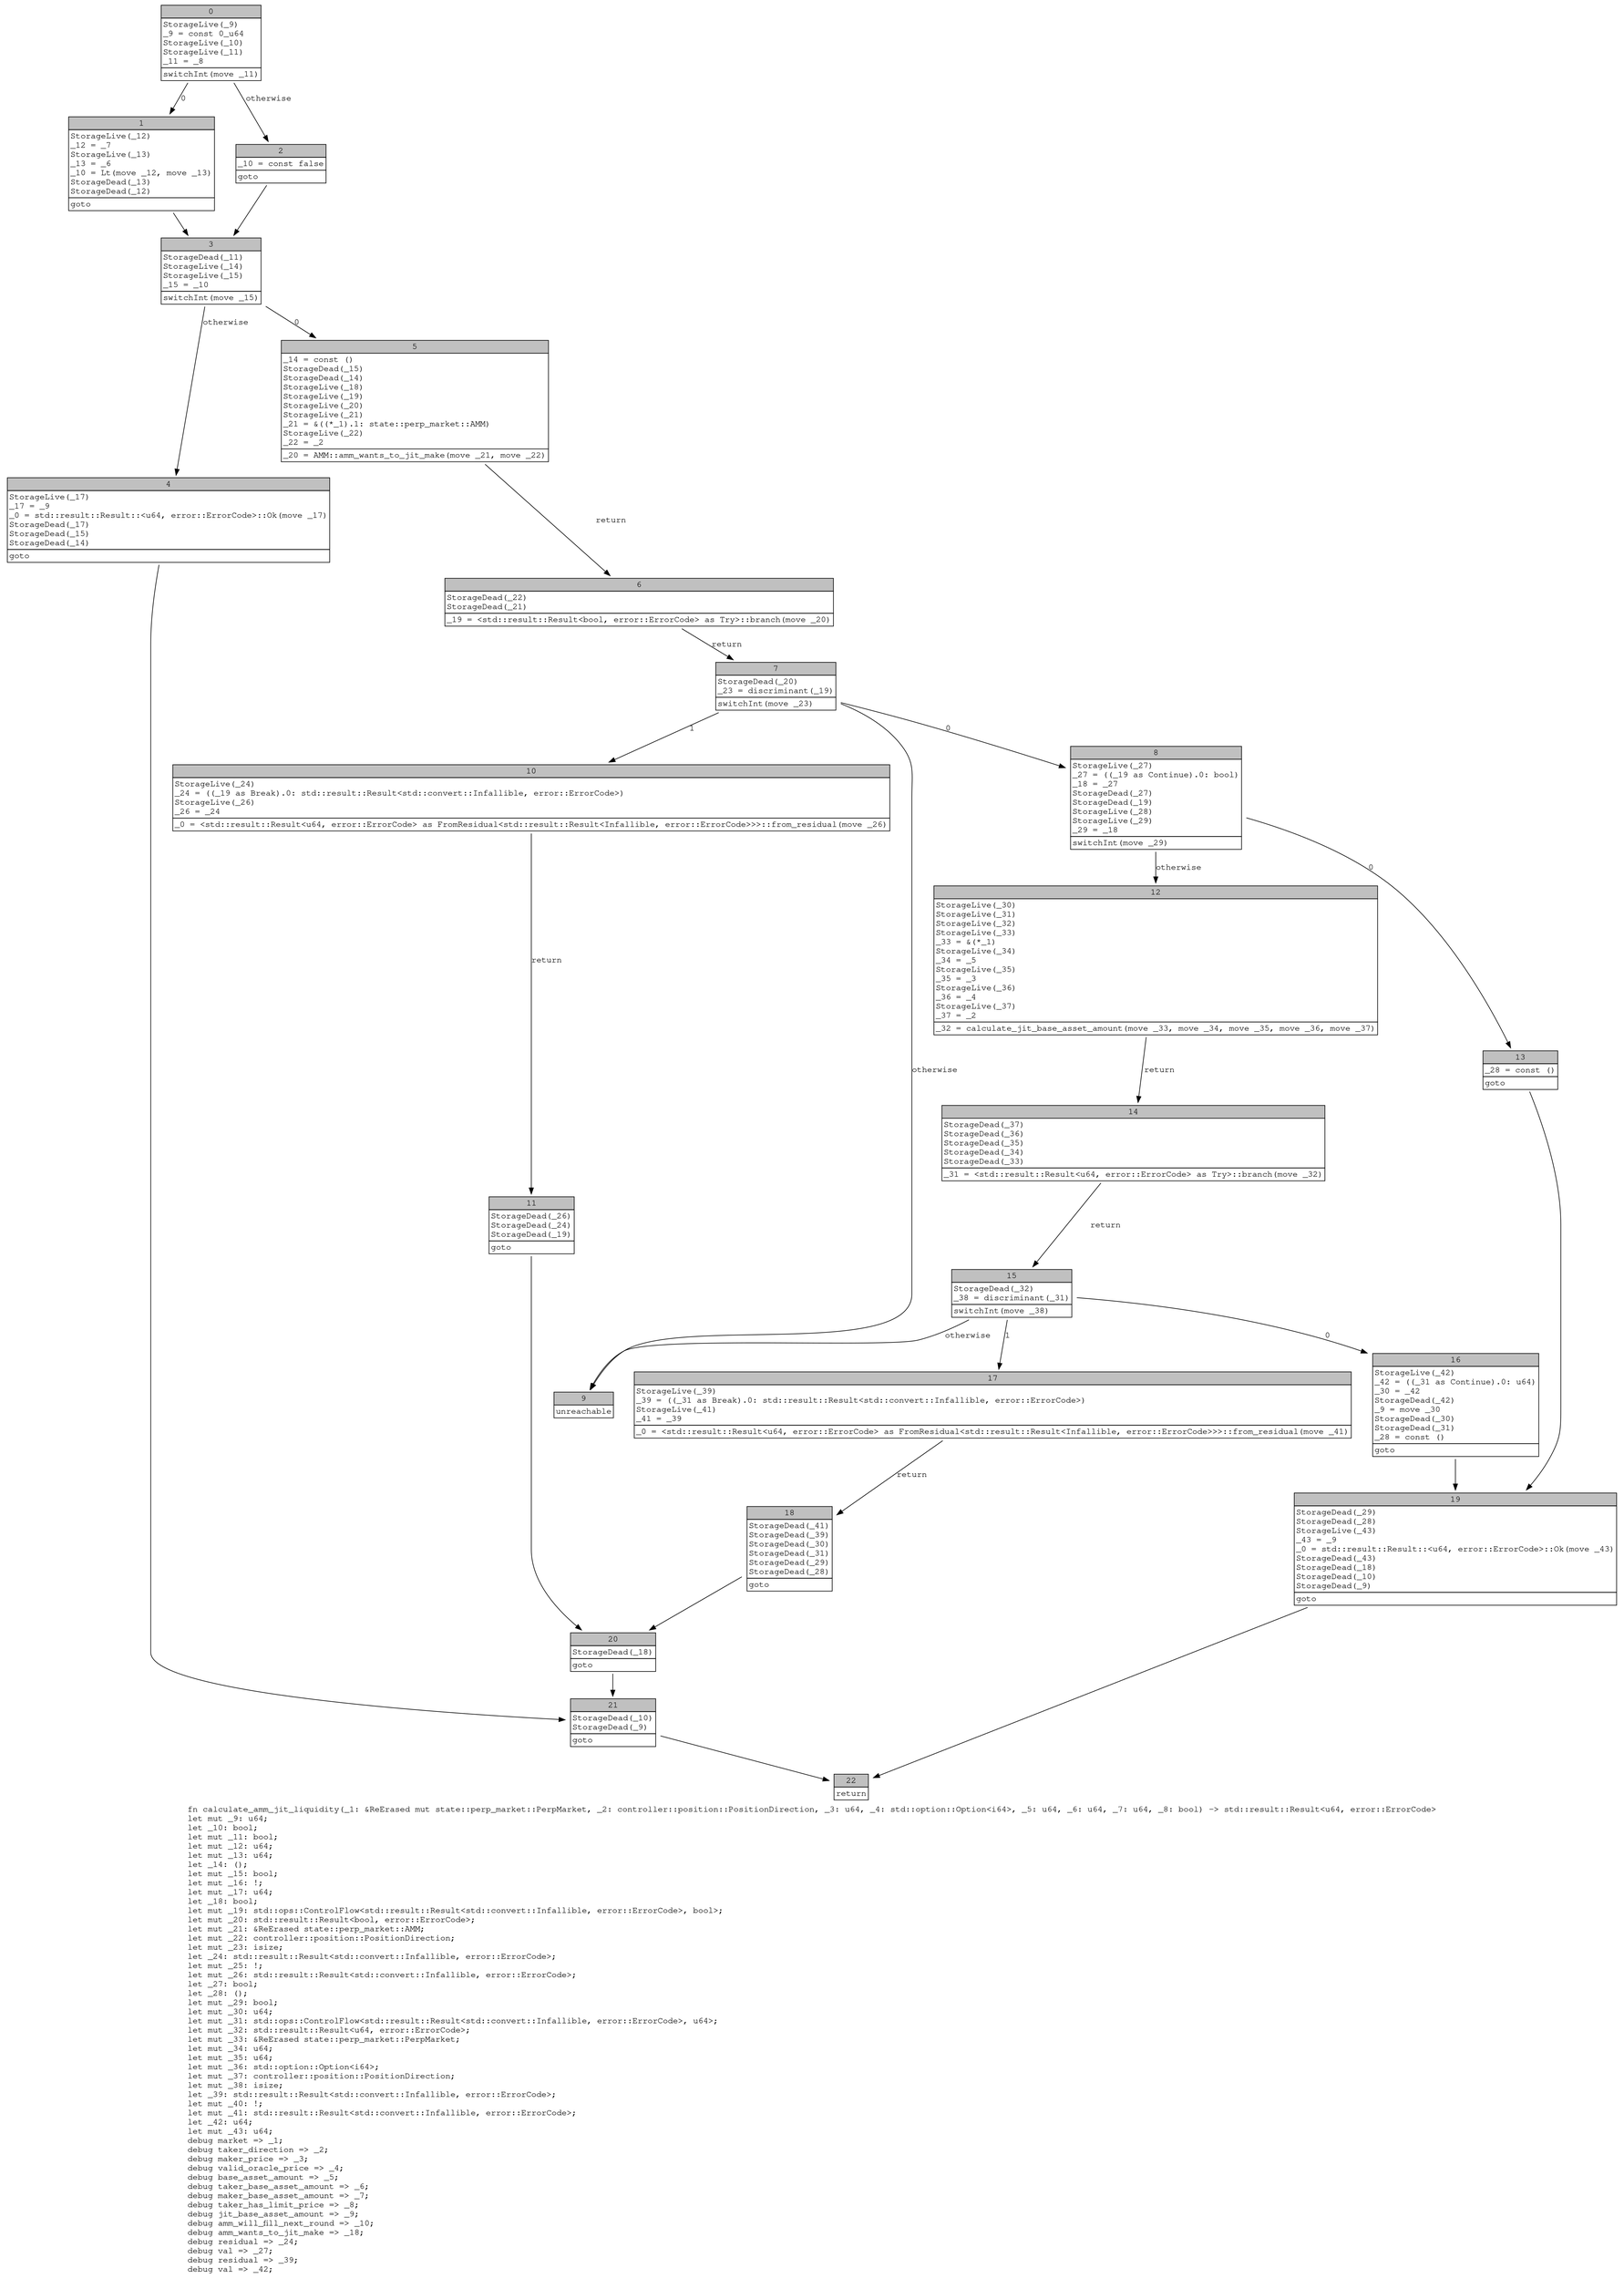 digraph Mir_0_1830 {
    graph [fontname="Courier, monospace"];
    node [fontname="Courier, monospace"];
    edge [fontname="Courier, monospace"];
    label=<fn calculate_amm_jit_liquidity(_1: &amp;ReErased mut state::perp_market::PerpMarket, _2: controller::position::PositionDirection, _3: u64, _4: std::option::Option&lt;i64&gt;, _5: u64, _6: u64, _7: u64, _8: bool) -&gt; std::result::Result&lt;u64, error::ErrorCode&gt;<br align="left"/>let mut _9: u64;<br align="left"/>let _10: bool;<br align="left"/>let mut _11: bool;<br align="left"/>let mut _12: u64;<br align="left"/>let mut _13: u64;<br align="left"/>let _14: ();<br align="left"/>let mut _15: bool;<br align="left"/>let mut _16: !;<br align="left"/>let mut _17: u64;<br align="left"/>let _18: bool;<br align="left"/>let mut _19: std::ops::ControlFlow&lt;std::result::Result&lt;std::convert::Infallible, error::ErrorCode&gt;, bool&gt;;<br align="left"/>let mut _20: std::result::Result&lt;bool, error::ErrorCode&gt;;<br align="left"/>let mut _21: &amp;ReErased state::perp_market::AMM;<br align="left"/>let mut _22: controller::position::PositionDirection;<br align="left"/>let mut _23: isize;<br align="left"/>let _24: std::result::Result&lt;std::convert::Infallible, error::ErrorCode&gt;;<br align="left"/>let mut _25: !;<br align="left"/>let mut _26: std::result::Result&lt;std::convert::Infallible, error::ErrorCode&gt;;<br align="left"/>let _27: bool;<br align="left"/>let _28: ();<br align="left"/>let mut _29: bool;<br align="left"/>let mut _30: u64;<br align="left"/>let mut _31: std::ops::ControlFlow&lt;std::result::Result&lt;std::convert::Infallible, error::ErrorCode&gt;, u64&gt;;<br align="left"/>let mut _32: std::result::Result&lt;u64, error::ErrorCode&gt;;<br align="left"/>let mut _33: &amp;ReErased state::perp_market::PerpMarket;<br align="left"/>let mut _34: u64;<br align="left"/>let mut _35: u64;<br align="left"/>let mut _36: std::option::Option&lt;i64&gt;;<br align="left"/>let mut _37: controller::position::PositionDirection;<br align="left"/>let mut _38: isize;<br align="left"/>let _39: std::result::Result&lt;std::convert::Infallible, error::ErrorCode&gt;;<br align="left"/>let mut _40: !;<br align="left"/>let mut _41: std::result::Result&lt;std::convert::Infallible, error::ErrorCode&gt;;<br align="left"/>let _42: u64;<br align="left"/>let mut _43: u64;<br align="left"/>debug market =&gt; _1;<br align="left"/>debug taker_direction =&gt; _2;<br align="left"/>debug maker_price =&gt; _3;<br align="left"/>debug valid_oracle_price =&gt; _4;<br align="left"/>debug base_asset_amount =&gt; _5;<br align="left"/>debug taker_base_asset_amount =&gt; _6;<br align="left"/>debug maker_base_asset_amount =&gt; _7;<br align="left"/>debug taker_has_limit_price =&gt; _8;<br align="left"/>debug jit_base_asset_amount =&gt; _9;<br align="left"/>debug amm_will_fill_next_round =&gt; _10;<br align="left"/>debug amm_wants_to_jit_make =&gt; _18;<br align="left"/>debug residual =&gt; _24;<br align="left"/>debug val =&gt; _27;<br align="left"/>debug residual =&gt; _39;<br align="left"/>debug val =&gt; _42;<br align="left"/>>;
    bb0__0_1830 [shape="none", label=<<table border="0" cellborder="1" cellspacing="0"><tr><td bgcolor="gray" align="center" colspan="1">0</td></tr><tr><td align="left" balign="left">StorageLive(_9)<br/>_9 = const 0_u64<br/>StorageLive(_10)<br/>StorageLive(_11)<br/>_11 = _8<br/></td></tr><tr><td align="left">switchInt(move _11)</td></tr></table>>];
    bb1__0_1830 [shape="none", label=<<table border="0" cellborder="1" cellspacing="0"><tr><td bgcolor="gray" align="center" colspan="1">1</td></tr><tr><td align="left" balign="left">StorageLive(_12)<br/>_12 = _7<br/>StorageLive(_13)<br/>_13 = _6<br/>_10 = Lt(move _12, move _13)<br/>StorageDead(_13)<br/>StorageDead(_12)<br/></td></tr><tr><td align="left">goto</td></tr></table>>];
    bb2__0_1830 [shape="none", label=<<table border="0" cellborder="1" cellspacing="0"><tr><td bgcolor="gray" align="center" colspan="1">2</td></tr><tr><td align="left" balign="left">_10 = const false<br/></td></tr><tr><td align="left">goto</td></tr></table>>];
    bb3__0_1830 [shape="none", label=<<table border="0" cellborder="1" cellspacing="0"><tr><td bgcolor="gray" align="center" colspan="1">3</td></tr><tr><td align="left" balign="left">StorageDead(_11)<br/>StorageLive(_14)<br/>StorageLive(_15)<br/>_15 = _10<br/></td></tr><tr><td align="left">switchInt(move _15)</td></tr></table>>];
    bb4__0_1830 [shape="none", label=<<table border="0" cellborder="1" cellspacing="0"><tr><td bgcolor="gray" align="center" colspan="1">4</td></tr><tr><td align="left" balign="left">StorageLive(_17)<br/>_17 = _9<br/>_0 = std::result::Result::&lt;u64, error::ErrorCode&gt;::Ok(move _17)<br/>StorageDead(_17)<br/>StorageDead(_15)<br/>StorageDead(_14)<br/></td></tr><tr><td align="left">goto</td></tr></table>>];
    bb5__0_1830 [shape="none", label=<<table border="0" cellborder="1" cellspacing="0"><tr><td bgcolor="gray" align="center" colspan="1">5</td></tr><tr><td align="left" balign="left">_14 = const ()<br/>StorageDead(_15)<br/>StorageDead(_14)<br/>StorageLive(_18)<br/>StorageLive(_19)<br/>StorageLive(_20)<br/>StorageLive(_21)<br/>_21 = &amp;((*_1).1: state::perp_market::AMM)<br/>StorageLive(_22)<br/>_22 = _2<br/></td></tr><tr><td align="left">_20 = AMM::amm_wants_to_jit_make(move _21, move _22)</td></tr></table>>];
    bb6__0_1830 [shape="none", label=<<table border="0" cellborder="1" cellspacing="0"><tr><td bgcolor="gray" align="center" colspan="1">6</td></tr><tr><td align="left" balign="left">StorageDead(_22)<br/>StorageDead(_21)<br/></td></tr><tr><td align="left">_19 = &lt;std::result::Result&lt;bool, error::ErrorCode&gt; as Try&gt;::branch(move _20)</td></tr></table>>];
    bb7__0_1830 [shape="none", label=<<table border="0" cellborder="1" cellspacing="0"><tr><td bgcolor="gray" align="center" colspan="1">7</td></tr><tr><td align="left" balign="left">StorageDead(_20)<br/>_23 = discriminant(_19)<br/></td></tr><tr><td align="left">switchInt(move _23)</td></tr></table>>];
    bb8__0_1830 [shape="none", label=<<table border="0" cellborder="1" cellspacing="0"><tr><td bgcolor="gray" align="center" colspan="1">8</td></tr><tr><td align="left" balign="left">StorageLive(_27)<br/>_27 = ((_19 as Continue).0: bool)<br/>_18 = _27<br/>StorageDead(_27)<br/>StorageDead(_19)<br/>StorageLive(_28)<br/>StorageLive(_29)<br/>_29 = _18<br/></td></tr><tr><td align="left">switchInt(move _29)</td></tr></table>>];
    bb9__0_1830 [shape="none", label=<<table border="0" cellborder="1" cellspacing="0"><tr><td bgcolor="gray" align="center" colspan="1">9</td></tr><tr><td align="left">unreachable</td></tr></table>>];
    bb10__0_1830 [shape="none", label=<<table border="0" cellborder="1" cellspacing="0"><tr><td bgcolor="gray" align="center" colspan="1">10</td></tr><tr><td align="left" balign="left">StorageLive(_24)<br/>_24 = ((_19 as Break).0: std::result::Result&lt;std::convert::Infallible, error::ErrorCode&gt;)<br/>StorageLive(_26)<br/>_26 = _24<br/></td></tr><tr><td align="left">_0 = &lt;std::result::Result&lt;u64, error::ErrorCode&gt; as FromResidual&lt;std::result::Result&lt;Infallible, error::ErrorCode&gt;&gt;&gt;::from_residual(move _26)</td></tr></table>>];
    bb11__0_1830 [shape="none", label=<<table border="0" cellborder="1" cellspacing="0"><tr><td bgcolor="gray" align="center" colspan="1">11</td></tr><tr><td align="left" balign="left">StorageDead(_26)<br/>StorageDead(_24)<br/>StorageDead(_19)<br/></td></tr><tr><td align="left">goto</td></tr></table>>];
    bb12__0_1830 [shape="none", label=<<table border="0" cellborder="1" cellspacing="0"><tr><td bgcolor="gray" align="center" colspan="1">12</td></tr><tr><td align="left" balign="left">StorageLive(_30)<br/>StorageLive(_31)<br/>StorageLive(_32)<br/>StorageLive(_33)<br/>_33 = &amp;(*_1)<br/>StorageLive(_34)<br/>_34 = _5<br/>StorageLive(_35)<br/>_35 = _3<br/>StorageLive(_36)<br/>_36 = _4<br/>StorageLive(_37)<br/>_37 = _2<br/></td></tr><tr><td align="left">_32 = calculate_jit_base_asset_amount(move _33, move _34, move _35, move _36, move _37)</td></tr></table>>];
    bb13__0_1830 [shape="none", label=<<table border="0" cellborder="1" cellspacing="0"><tr><td bgcolor="gray" align="center" colspan="1">13</td></tr><tr><td align="left" balign="left">_28 = const ()<br/></td></tr><tr><td align="left">goto</td></tr></table>>];
    bb14__0_1830 [shape="none", label=<<table border="0" cellborder="1" cellspacing="0"><tr><td bgcolor="gray" align="center" colspan="1">14</td></tr><tr><td align="left" balign="left">StorageDead(_37)<br/>StorageDead(_36)<br/>StorageDead(_35)<br/>StorageDead(_34)<br/>StorageDead(_33)<br/></td></tr><tr><td align="left">_31 = &lt;std::result::Result&lt;u64, error::ErrorCode&gt; as Try&gt;::branch(move _32)</td></tr></table>>];
    bb15__0_1830 [shape="none", label=<<table border="0" cellborder="1" cellspacing="0"><tr><td bgcolor="gray" align="center" colspan="1">15</td></tr><tr><td align="left" balign="left">StorageDead(_32)<br/>_38 = discriminant(_31)<br/></td></tr><tr><td align="left">switchInt(move _38)</td></tr></table>>];
    bb16__0_1830 [shape="none", label=<<table border="0" cellborder="1" cellspacing="0"><tr><td bgcolor="gray" align="center" colspan="1">16</td></tr><tr><td align="left" balign="left">StorageLive(_42)<br/>_42 = ((_31 as Continue).0: u64)<br/>_30 = _42<br/>StorageDead(_42)<br/>_9 = move _30<br/>StorageDead(_30)<br/>StorageDead(_31)<br/>_28 = const ()<br/></td></tr><tr><td align="left">goto</td></tr></table>>];
    bb17__0_1830 [shape="none", label=<<table border="0" cellborder="1" cellspacing="0"><tr><td bgcolor="gray" align="center" colspan="1">17</td></tr><tr><td align="left" balign="left">StorageLive(_39)<br/>_39 = ((_31 as Break).0: std::result::Result&lt;std::convert::Infallible, error::ErrorCode&gt;)<br/>StorageLive(_41)<br/>_41 = _39<br/></td></tr><tr><td align="left">_0 = &lt;std::result::Result&lt;u64, error::ErrorCode&gt; as FromResidual&lt;std::result::Result&lt;Infallible, error::ErrorCode&gt;&gt;&gt;::from_residual(move _41)</td></tr></table>>];
    bb18__0_1830 [shape="none", label=<<table border="0" cellborder="1" cellspacing="0"><tr><td bgcolor="gray" align="center" colspan="1">18</td></tr><tr><td align="left" balign="left">StorageDead(_41)<br/>StorageDead(_39)<br/>StorageDead(_30)<br/>StorageDead(_31)<br/>StorageDead(_29)<br/>StorageDead(_28)<br/></td></tr><tr><td align="left">goto</td></tr></table>>];
    bb19__0_1830 [shape="none", label=<<table border="0" cellborder="1" cellspacing="0"><tr><td bgcolor="gray" align="center" colspan="1">19</td></tr><tr><td align="left" balign="left">StorageDead(_29)<br/>StorageDead(_28)<br/>StorageLive(_43)<br/>_43 = _9<br/>_0 = std::result::Result::&lt;u64, error::ErrorCode&gt;::Ok(move _43)<br/>StorageDead(_43)<br/>StorageDead(_18)<br/>StorageDead(_10)<br/>StorageDead(_9)<br/></td></tr><tr><td align="left">goto</td></tr></table>>];
    bb20__0_1830 [shape="none", label=<<table border="0" cellborder="1" cellspacing="0"><tr><td bgcolor="gray" align="center" colspan="1">20</td></tr><tr><td align="left" balign="left">StorageDead(_18)<br/></td></tr><tr><td align="left">goto</td></tr></table>>];
    bb21__0_1830 [shape="none", label=<<table border="0" cellborder="1" cellspacing="0"><tr><td bgcolor="gray" align="center" colspan="1">21</td></tr><tr><td align="left" balign="left">StorageDead(_10)<br/>StorageDead(_9)<br/></td></tr><tr><td align="left">goto</td></tr></table>>];
    bb22__0_1830 [shape="none", label=<<table border="0" cellborder="1" cellspacing="0"><tr><td bgcolor="gray" align="center" colspan="1">22</td></tr><tr><td align="left">return</td></tr></table>>];
    bb0__0_1830 -> bb1__0_1830 [label="0"];
    bb0__0_1830 -> bb2__0_1830 [label="otherwise"];
    bb1__0_1830 -> bb3__0_1830 [label=""];
    bb2__0_1830 -> bb3__0_1830 [label=""];
    bb3__0_1830 -> bb5__0_1830 [label="0"];
    bb3__0_1830 -> bb4__0_1830 [label="otherwise"];
    bb4__0_1830 -> bb21__0_1830 [label=""];
    bb5__0_1830 -> bb6__0_1830 [label="return"];
    bb6__0_1830 -> bb7__0_1830 [label="return"];
    bb7__0_1830 -> bb8__0_1830 [label="0"];
    bb7__0_1830 -> bb10__0_1830 [label="1"];
    bb7__0_1830 -> bb9__0_1830 [label="otherwise"];
    bb8__0_1830 -> bb13__0_1830 [label="0"];
    bb8__0_1830 -> bb12__0_1830 [label="otherwise"];
    bb10__0_1830 -> bb11__0_1830 [label="return"];
    bb11__0_1830 -> bb20__0_1830 [label=""];
    bb12__0_1830 -> bb14__0_1830 [label="return"];
    bb13__0_1830 -> bb19__0_1830 [label=""];
    bb14__0_1830 -> bb15__0_1830 [label="return"];
    bb15__0_1830 -> bb16__0_1830 [label="0"];
    bb15__0_1830 -> bb17__0_1830 [label="1"];
    bb15__0_1830 -> bb9__0_1830 [label="otherwise"];
    bb16__0_1830 -> bb19__0_1830 [label=""];
    bb17__0_1830 -> bb18__0_1830 [label="return"];
    bb18__0_1830 -> bb20__0_1830 [label=""];
    bb19__0_1830 -> bb22__0_1830 [label=""];
    bb20__0_1830 -> bb21__0_1830 [label=""];
    bb21__0_1830 -> bb22__0_1830 [label=""];
}

